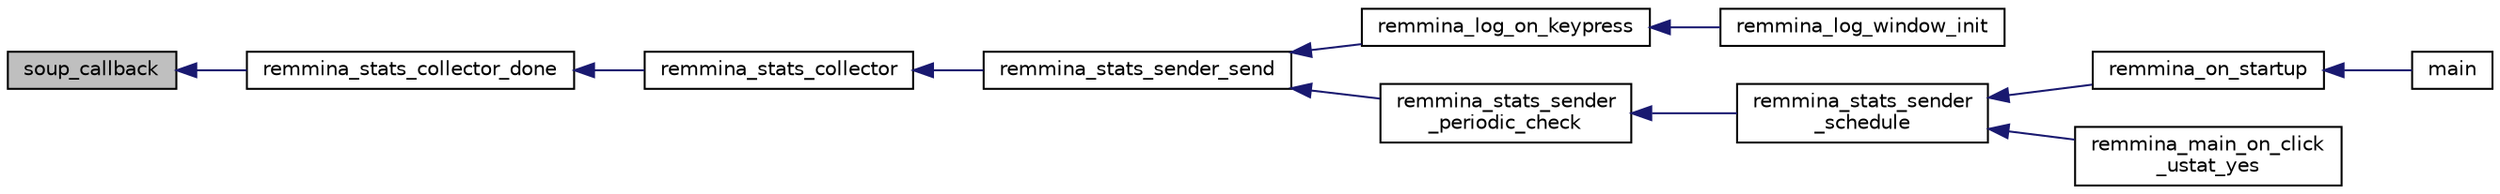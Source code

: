 digraph "soup_callback"
{
  edge [fontname="Helvetica",fontsize="10",labelfontname="Helvetica",labelfontsize="10"];
  node [fontname="Helvetica",fontsize="10",shape=record];
  rankdir="LR";
  Node487 [label="soup_callback",height=0.2,width=0.4,color="black", fillcolor="grey75", style="filled", fontcolor="black"];
  Node487 -> Node488 [dir="back",color="midnightblue",fontsize="10",style="solid",fontname="Helvetica"];
  Node488 [label="remmina_stats_collector_done",height=0.2,width=0.4,color="black", fillcolor="white", style="filled",URL="$remmina__stats__sender_8c.html#a38aa59201bec4b28dd8af8273063dce7"];
  Node488 -> Node489 [dir="back",color="midnightblue",fontsize="10",style="solid",fontname="Helvetica"];
  Node489 [label="remmina_stats_collector",height=0.2,width=0.4,color="black", fillcolor="white", style="filled",URL="$remmina__stats__sender_8c.html#a9fb1f78014c902387de47961e8245518"];
  Node489 -> Node490 [dir="back",color="midnightblue",fontsize="10",style="solid",fontname="Helvetica"];
  Node490 [label="remmina_stats_sender_send",height=0.2,width=0.4,color="black", fillcolor="white", style="filled",URL="$remmina__stats__sender_8h.html#adcfe144769bc83b3a6cc216eb3589919"];
  Node490 -> Node491 [dir="back",color="midnightblue",fontsize="10",style="solid",fontname="Helvetica"];
  Node491 [label="remmina_log_on_keypress",height=0.2,width=0.4,color="black", fillcolor="white", style="filled",URL="$remmina__log_8c.html#a43a42f51f64b54924564e166c56b39e1"];
  Node491 -> Node492 [dir="back",color="midnightblue",fontsize="10",style="solid",fontname="Helvetica"];
  Node492 [label="remmina_log_window_init",height=0.2,width=0.4,color="black", fillcolor="white", style="filled",URL="$remmina__log_8c.html#a1e5960f194353bd36d82bd9476c309bd"];
  Node490 -> Node493 [dir="back",color="midnightblue",fontsize="10",style="solid",fontname="Helvetica"];
  Node493 [label="remmina_stats_sender\l_periodic_check",height=0.2,width=0.4,color="black", fillcolor="white", style="filled",URL="$remmina__stats__sender_8c.html#a9893f8bc18fa81d40fabcf60e7353bb2"];
  Node493 -> Node494 [dir="back",color="midnightblue",fontsize="10",style="solid",fontname="Helvetica"];
  Node494 [label="remmina_stats_sender\l_schedule",height=0.2,width=0.4,color="black", fillcolor="white", style="filled",URL="$remmina__stats__sender_8h.html#ab800d60b2014cf18c0791de01cf33802"];
  Node494 -> Node495 [dir="back",color="midnightblue",fontsize="10",style="solid",fontname="Helvetica"];
  Node495 [label="remmina_on_startup",height=0.2,width=0.4,color="black", fillcolor="white", style="filled",URL="$remmina_8c.html#a26d2c20be18ff44f239b756f1d5be01a"];
  Node495 -> Node496 [dir="back",color="midnightblue",fontsize="10",style="solid",fontname="Helvetica"];
  Node496 [label="main",height=0.2,width=0.4,color="black", fillcolor="white", style="filled",URL="$remmina_8c.html#a0ddf1224851353fc92bfbff6f499fa97"];
  Node494 -> Node497 [dir="back",color="midnightblue",fontsize="10",style="solid",fontname="Helvetica"];
  Node497 [label="remmina_main_on_click\l_ustat_yes",height=0.2,width=0.4,color="black", fillcolor="white", style="filled",URL="$remmina__main_8c.html#a5994672eab85d9500cc37f4cabb39136"];
}
